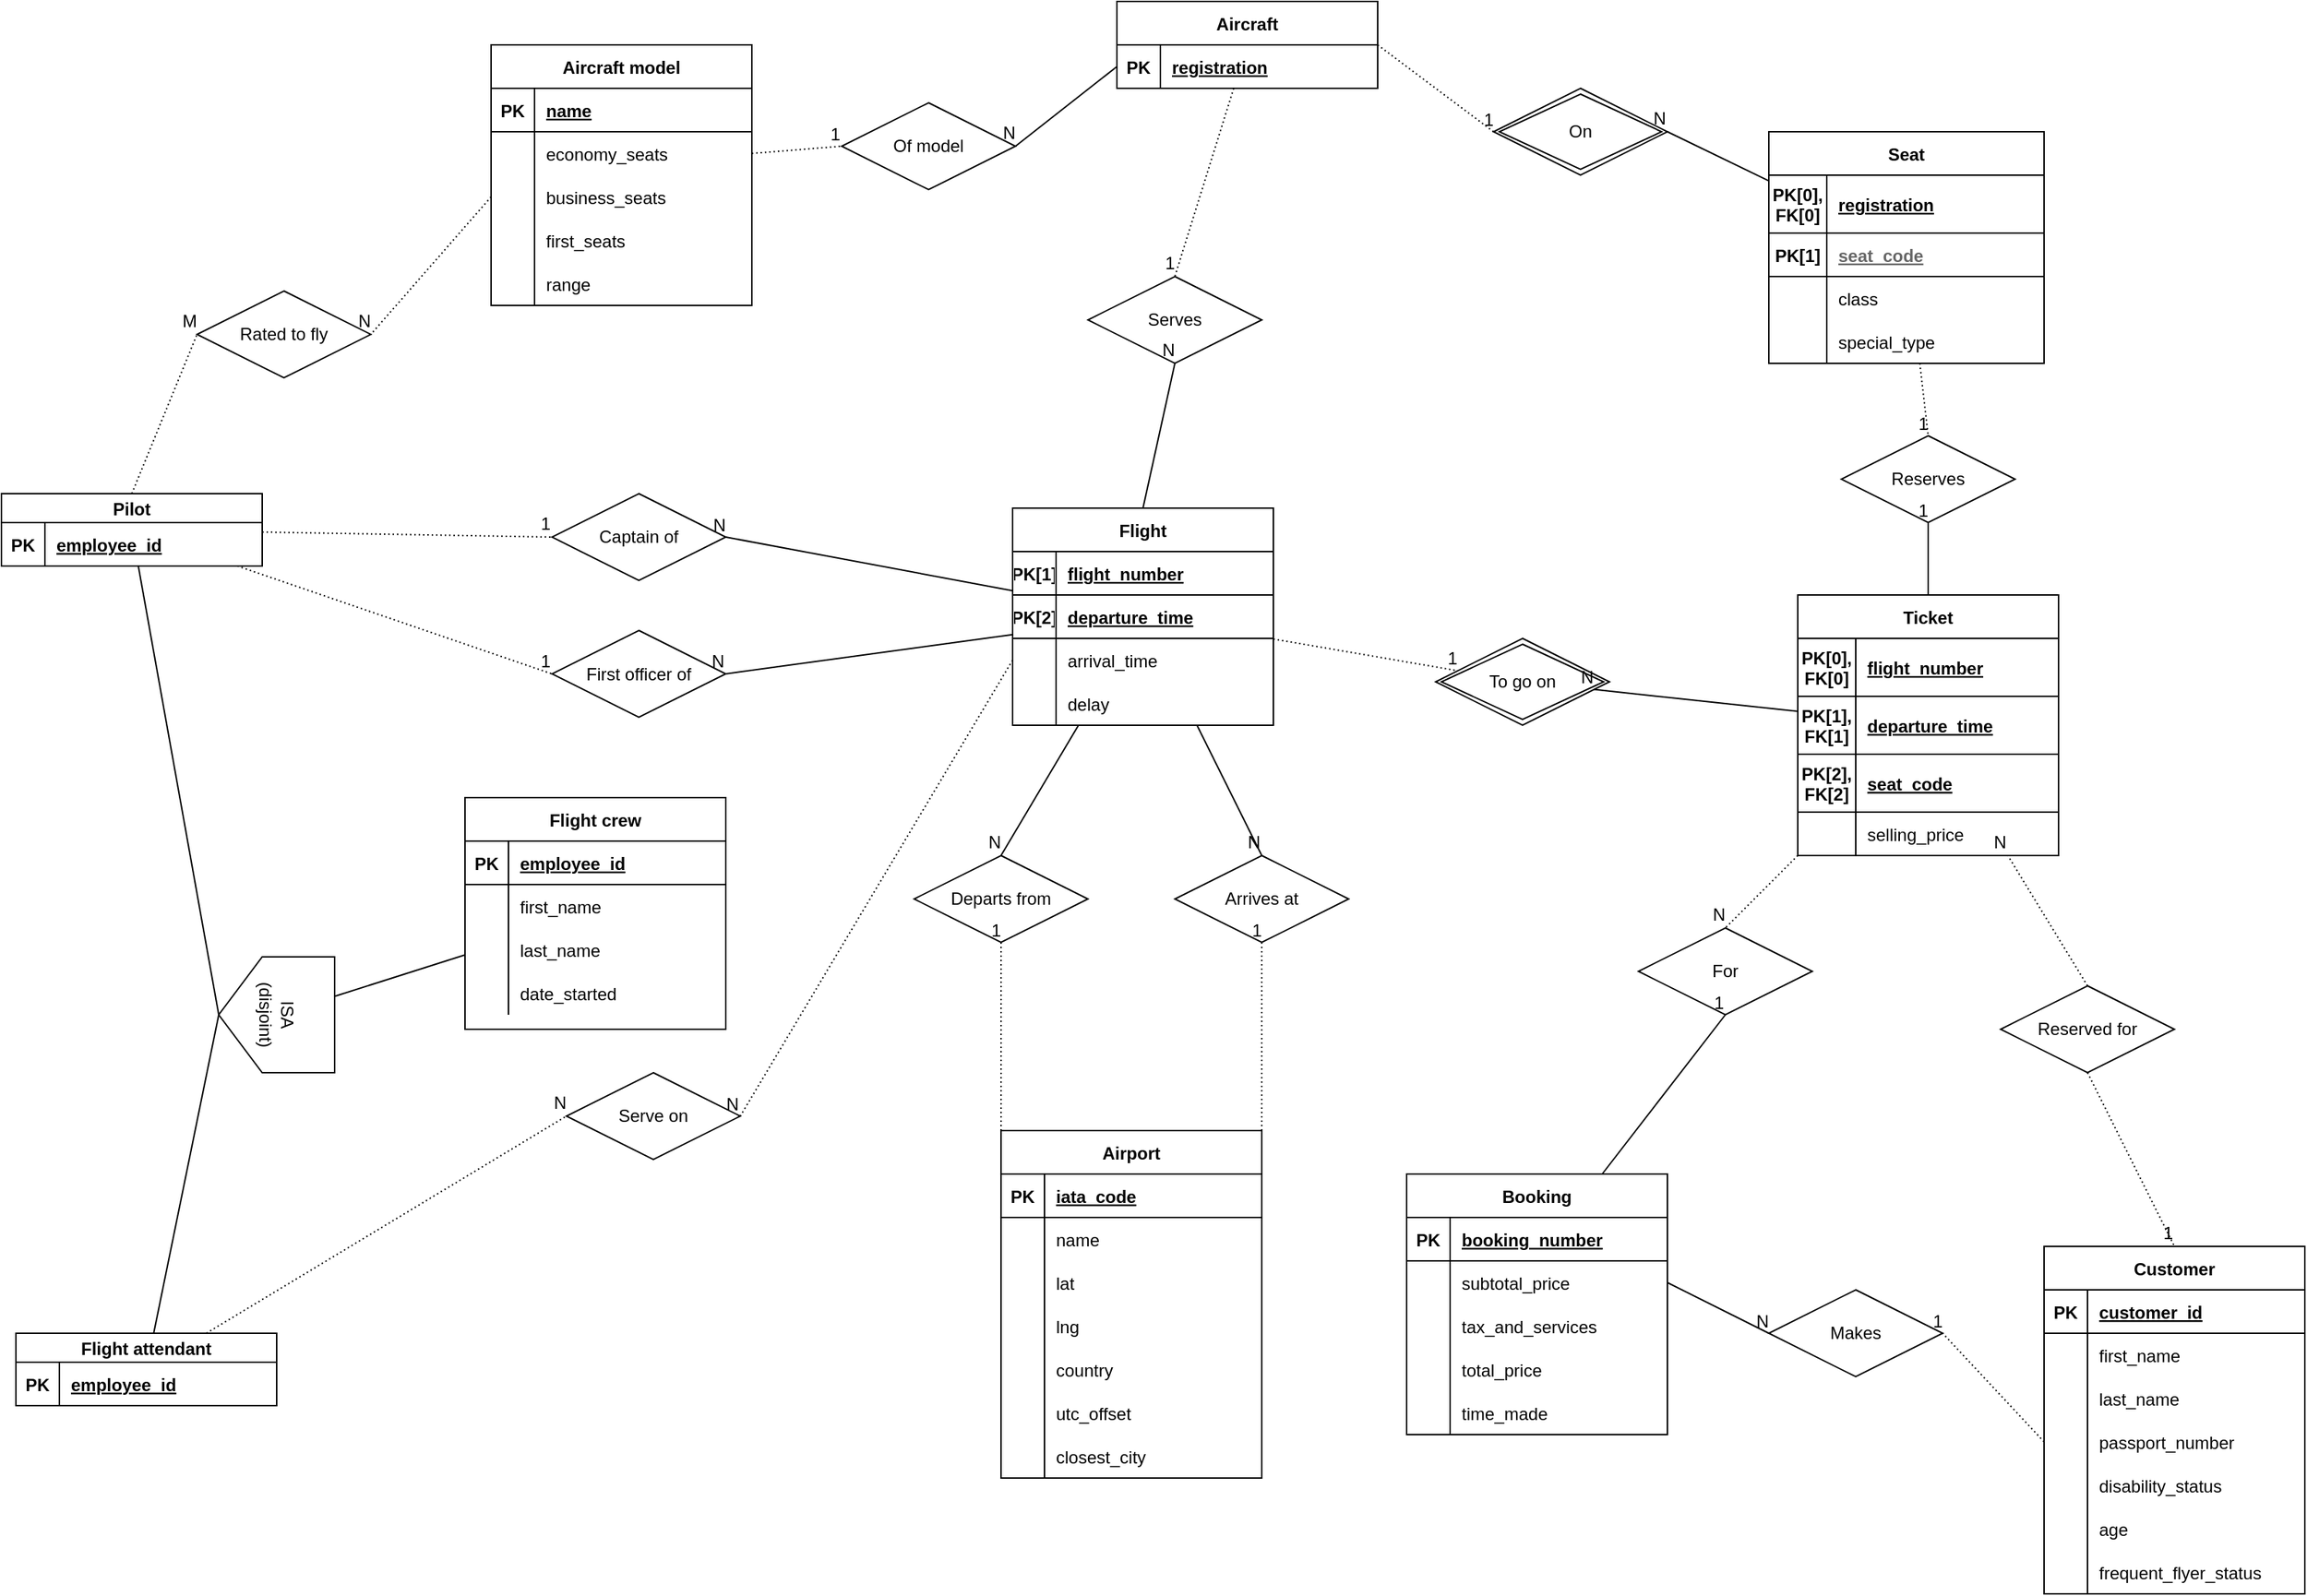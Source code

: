 <mxfile version="13.8.0" type="github">
  <diagram id="R2lEEEUBdFMjLlhIrx00" name="Page-1">
    <mxGraphModel dx="4860" dy="2700" grid="1" gridSize="10" guides="0" tooltips="1" connect="1" arrows="1" fold="1" page="1" pageScale="1" pageWidth="1654" pageHeight="1169" math="0" shadow="0" extFonts="Permanent Marker^https://fonts.googleapis.com/css?family=Permanent+Marker">
      <root>
        <mxCell id="0" />
        <mxCell id="1" parent="0" />
        <mxCell id="omaE2LV8dUg3B53Vwz0E-4" value="Flight" style="shape=table;startSize=30;container=1;collapsible=1;childLayout=tableLayout;fixedRows=1;rowLines=0;fontStyle=1;align=center;resizeLast=1;" parent="1" vertex="1">
          <mxGeometry x="708" y="400" width="180" height="150" as="geometry" />
        </mxCell>
        <mxCell id="omaE2LV8dUg3B53Vwz0E-5" value="" style="shape=partialRectangle;collapsible=0;dropTarget=0;pointerEvents=0;fillColor=none;top=0;left=0;bottom=1;right=0;points=[[0,0.5],[1,0.5]];portConstraint=eastwest;" parent="omaE2LV8dUg3B53Vwz0E-4" vertex="1">
          <mxGeometry y="30" width="180" height="30" as="geometry" />
        </mxCell>
        <mxCell id="omaE2LV8dUg3B53Vwz0E-6" value="PK[1]" style="shape=partialRectangle;connectable=0;fillColor=none;top=0;left=0;bottom=0;right=0;fontStyle=1;overflow=hidden;" parent="omaE2LV8dUg3B53Vwz0E-5" vertex="1">
          <mxGeometry width="30" height="30" as="geometry" />
        </mxCell>
        <mxCell id="omaE2LV8dUg3B53Vwz0E-7" value="flight_number" style="shape=partialRectangle;connectable=0;fillColor=none;top=0;left=0;bottom=0;right=0;align=left;spacingLeft=6;fontStyle=5;overflow=hidden;" parent="omaE2LV8dUg3B53Vwz0E-5" vertex="1">
          <mxGeometry x="30" width="150" height="30" as="geometry" />
        </mxCell>
        <mxCell id="Inyji_aIX1-CD67pMIii-9" style="shape=partialRectangle;collapsible=0;dropTarget=0;pointerEvents=0;fillColor=none;top=0;left=0;bottom=1;right=0;points=[[0,0.5],[1,0.5]];portConstraint=eastwest;" parent="omaE2LV8dUg3B53Vwz0E-4" vertex="1">
          <mxGeometry y="60" width="180" height="30" as="geometry" />
        </mxCell>
        <mxCell id="Inyji_aIX1-CD67pMIii-10" value="PK[2]" style="shape=partialRectangle;connectable=0;fillColor=none;top=0;left=0;bottom=0;right=0;fontStyle=1;overflow=hidden;" parent="Inyji_aIX1-CD67pMIii-9" vertex="1">
          <mxGeometry width="30" height="30" as="geometry" />
        </mxCell>
        <mxCell id="Inyji_aIX1-CD67pMIii-11" value="departure_time" style="shape=partialRectangle;connectable=0;fillColor=none;top=0;left=0;bottom=0;right=0;align=left;spacingLeft=6;fontStyle=5;overflow=hidden;" parent="Inyji_aIX1-CD67pMIii-9" vertex="1">
          <mxGeometry x="30" width="150" height="30" as="geometry" />
        </mxCell>
        <mxCell id="omaE2LV8dUg3B53Vwz0E-11" value="" style="shape=partialRectangle;collapsible=0;dropTarget=0;pointerEvents=0;fillColor=none;top=0;left=0;bottom=0;right=0;points=[[0,0.5],[1,0.5]];portConstraint=eastwest;" parent="omaE2LV8dUg3B53Vwz0E-4" vertex="1">
          <mxGeometry y="90" width="180" height="30" as="geometry" />
        </mxCell>
        <mxCell id="omaE2LV8dUg3B53Vwz0E-12" value="" style="shape=partialRectangle;connectable=0;fillColor=none;top=0;left=0;bottom=0;right=0;editable=1;overflow=hidden;" parent="omaE2LV8dUg3B53Vwz0E-11" vertex="1">
          <mxGeometry width="30" height="30" as="geometry" />
        </mxCell>
        <mxCell id="omaE2LV8dUg3B53Vwz0E-13" value="arrival_time" style="shape=partialRectangle;connectable=0;fillColor=none;top=0;left=0;bottom=0;right=0;align=left;spacingLeft=6;overflow=hidden;" parent="omaE2LV8dUg3B53Vwz0E-11" vertex="1">
          <mxGeometry x="30" width="150" height="30" as="geometry" />
        </mxCell>
        <mxCell id="T-JMGLTqBnid2Jcj_hA6-1" style="shape=partialRectangle;collapsible=0;dropTarget=0;pointerEvents=0;fillColor=none;top=0;left=0;bottom=0;right=0;points=[[0,0.5],[1,0.5]];portConstraint=eastwest;" parent="omaE2LV8dUg3B53Vwz0E-4" vertex="1">
          <mxGeometry y="120" width="180" height="30" as="geometry" />
        </mxCell>
        <mxCell id="T-JMGLTqBnid2Jcj_hA6-2" style="shape=partialRectangle;connectable=0;fillColor=none;top=0;left=0;bottom=0;right=0;editable=1;overflow=hidden;" parent="T-JMGLTqBnid2Jcj_hA6-1" vertex="1">
          <mxGeometry width="30" height="30" as="geometry" />
        </mxCell>
        <mxCell id="T-JMGLTqBnid2Jcj_hA6-3" value="delay" style="shape=partialRectangle;connectable=0;fillColor=none;top=0;left=0;bottom=0;right=0;align=left;spacingLeft=6;overflow=hidden;" parent="T-JMGLTqBnid2Jcj_hA6-1" vertex="1">
          <mxGeometry x="30" width="150" height="30" as="geometry" />
        </mxCell>
        <mxCell id="omaE2LV8dUg3B53Vwz0E-188" value="On" style="shape=rhombus;double=1;perimeter=rhombusPerimeter;whiteSpace=wrap;html=1;align=center;" parent="1" vertex="1">
          <mxGeometry x="1040" y="110" width="120" height="60" as="geometry" />
        </mxCell>
        <mxCell id="omaE2LV8dUg3B53Vwz0E-70" value="Aircraft" style="shape=table;startSize=30;container=1;collapsible=1;childLayout=tableLayout;fixedRows=1;rowLines=0;fontStyle=1;align=center;resizeLast=1;" parent="1" vertex="1">
          <mxGeometry x="780" y="50" width="180" height="60" as="geometry" />
        </mxCell>
        <mxCell id="omaE2LV8dUg3B53Vwz0E-71" value="" style="shape=partialRectangle;collapsible=0;dropTarget=0;pointerEvents=0;fillColor=none;top=0;left=0;bottom=1;right=0;points=[[0,0.5],[1,0.5]];portConstraint=eastwest;" parent="omaE2LV8dUg3B53Vwz0E-70" vertex="1">
          <mxGeometry y="30" width="180" height="30" as="geometry" />
        </mxCell>
        <mxCell id="omaE2LV8dUg3B53Vwz0E-72" value="PK" style="shape=partialRectangle;connectable=0;fillColor=none;top=0;left=0;bottom=0;right=0;fontStyle=1;overflow=hidden;" parent="omaE2LV8dUg3B53Vwz0E-71" vertex="1">
          <mxGeometry width="30" height="30" as="geometry" />
        </mxCell>
        <mxCell id="omaE2LV8dUg3B53Vwz0E-73" value="registration" style="shape=partialRectangle;connectable=0;fillColor=none;top=0;left=0;bottom=0;right=0;align=left;spacingLeft=6;fontStyle=5;overflow=hidden;" parent="omaE2LV8dUg3B53Vwz0E-71" vertex="1">
          <mxGeometry x="30" width="150" height="30" as="geometry" />
        </mxCell>
        <mxCell id="omaE2LV8dUg3B53Vwz0E-113" value="Seat" style="shape=table;startSize=30;container=1;collapsible=1;childLayout=tableLayout;fixedRows=1;rowLines=0;fontStyle=1;align=center;resizeLast=1;" parent="1" vertex="1">
          <mxGeometry x="1230" y="140" width="190" height="160" as="geometry" />
        </mxCell>
        <mxCell id="omaE2LV8dUg3B53Vwz0E-114" value="" style="shape=partialRectangle;collapsible=0;dropTarget=0;pointerEvents=0;fillColor=none;top=0;left=0;bottom=1;right=0;points=[[0,0.5],[1,0.5]];portConstraint=eastwest;" parent="omaE2LV8dUg3B53Vwz0E-113" vertex="1">
          <mxGeometry y="30" width="190" height="40" as="geometry" />
        </mxCell>
        <mxCell id="omaE2LV8dUg3B53Vwz0E-115" value="PK[0],&#xa;FK[0]" style="shape=partialRectangle;connectable=0;fillColor=none;top=0;left=0;bottom=0;right=0;fontStyle=1;overflow=hidden;" parent="omaE2LV8dUg3B53Vwz0E-114" vertex="1">
          <mxGeometry width="40" height="40" as="geometry" />
        </mxCell>
        <mxCell id="omaE2LV8dUg3B53Vwz0E-116" value="registration" style="shape=partialRectangle;connectable=0;fillColor=none;top=0;left=0;bottom=0;right=0;align=left;spacingLeft=6;fontStyle=5;overflow=hidden;" parent="omaE2LV8dUg3B53Vwz0E-114" vertex="1">
          <mxGeometry x="40" width="150" height="40" as="geometry" />
        </mxCell>
        <mxCell id="omaE2LV8dUg3B53Vwz0E-129" style="shape=partialRectangle;collapsible=0;dropTarget=0;pointerEvents=0;fillColor=none;top=0;left=0;bottom=1;right=0;points=[[0,0.5],[1,0.5]];portConstraint=eastwest;" parent="omaE2LV8dUg3B53Vwz0E-113" vertex="1">
          <mxGeometry y="70" width="190" height="30" as="geometry" />
        </mxCell>
        <mxCell id="omaE2LV8dUg3B53Vwz0E-130" value="PK[1]" style="shape=partialRectangle;connectable=0;fillColor=none;top=0;left=0;bottom=0;right=0;fontStyle=1;overflow=hidden;" parent="omaE2LV8dUg3B53Vwz0E-129" vertex="1">
          <mxGeometry width="40" height="30" as="geometry" />
        </mxCell>
        <mxCell id="omaE2LV8dUg3B53Vwz0E-131" value="seat_code" style="shape=partialRectangle;connectable=0;fillColor=none;top=0;left=0;bottom=0;right=0;align=left;spacingLeft=6;fontStyle=5;overflow=hidden;fontColor=#666666;" parent="omaE2LV8dUg3B53Vwz0E-129" vertex="1">
          <mxGeometry x="40" width="150" height="30" as="geometry" />
        </mxCell>
        <mxCell id="omaE2LV8dUg3B53Vwz0E-117" value="" style="shape=partialRectangle;collapsible=0;dropTarget=0;pointerEvents=0;fillColor=none;top=0;left=0;bottom=0;right=0;points=[[0,0.5],[1,0.5]];portConstraint=eastwest;" parent="omaE2LV8dUg3B53Vwz0E-113" vertex="1">
          <mxGeometry y="100" width="190" height="30" as="geometry" />
        </mxCell>
        <mxCell id="omaE2LV8dUg3B53Vwz0E-118" value="" style="shape=partialRectangle;connectable=0;fillColor=none;top=0;left=0;bottom=0;right=0;editable=1;overflow=hidden;" parent="omaE2LV8dUg3B53Vwz0E-117" vertex="1">
          <mxGeometry width="40" height="30" as="geometry" />
        </mxCell>
        <mxCell id="omaE2LV8dUg3B53Vwz0E-119" value="class" style="shape=partialRectangle;connectable=0;fillColor=none;top=0;left=0;bottom=0;right=0;align=left;spacingLeft=6;overflow=hidden;" parent="omaE2LV8dUg3B53Vwz0E-117" vertex="1">
          <mxGeometry x="40" width="150" height="30" as="geometry" />
        </mxCell>
        <mxCell id="omaE2LV8dUg3B53Vwz0E-120" value="" style="shape=partialRectangle;collapsible=0;dropTarget=0;pointerEvents=0;fillColor=none;top=0;left=0;bottom=0;right=0;points=[[0,0.5],[1,0.5]];portConstraint=eastwest;" parent="omaE2LV8dUg3B53Vwz0E-113" vertex="1">
          <mxGeometry y="130" width="190" height="30" as="geometry" />
        </mxCell>
        <mxCell id="omaE2LV8dUg3B53Vwz0E-121" value="" style="shape=partialRectangle;connectable=0;fillColor=none;top=0;left=0;bottom=0;right=0;editable=1;overflow=hidden;" parent="omaE2LV8dUg3B53Vwz0E-120" vertex="1">
          <mxGeometry width="40" height="30" as="geometry" />
        </mxCell>
        <mxCell id="omaE2LV8dUg3B53Vwz0E-122" value="special_type" style="shape=partialRectangle;connectable=0;fillColor=none;top=0;left=0;bottom=0;right=0;align=left;spacingLeft=6;overflow=hidden;" parent="omaE2LV8dUg3B53Vwz0E-120" vertex="1">
          <mxGeometry x="40" width="150" height="30" as="geometry" />
        </mxCell>
        <mxCell id="omaE2LV8dUg3B53Vwz0E-192" value="For" style="shape=rhombus;perimeter=rhombusPerimeter;whiteSpace=wrap;html=1;align=center;" parent="1" vertex="1">
          <mxGeometry x="1140" y="690" width="120" height="60" as="geometry" />
        </mxCell>
        <mxCell id="omaE2LV8dUg3B53Vwz0E-51" value="Aircraft model" style="shape=table;startSize=30;container=1;collapsible=1;childLayout=tableLayout;fixedRows=1;rowLines=0;fontStyle=1;align=center;resizeLast=1;" parent="1" vertex="1">
          <mxGeometry x="348" y="80" width="180" height="180" as="geometry" />
        </mxCell>
        <mxCell id="omaE2LV8dUg3B53Vwz0E-52" value="" style="shape=partialRectangle;collapsible=0;dropTarget=0;pointerEvents=0;fillColor=none;top=0;left=0;bottom=1;right=0;points=[[0,0.5],[1,0.5]];portConstraint=eastwest;" parent="omaE2LV8dUg3B53Vwz0E-51" vertex="1">
          <mxGeometry y="30" width="180" height="30" as="geometry" />
        </mxCell>
        <mxCell id="omaE2LV8dUg3B53Vwz0E-53" value="PK" style="shape=partialRectangle;connectable=0;fillColor=none;top=0;left=0;bottom=0;right=0;fontStyle=1;overflow=hidden;" parent="omaE2LV8dUg3B53Vwz0E-52" vertex="1">
          <mxGeometry width="30" height="30" as="geometry" />
        </mxCell>
        <mxCell id="omaE2LV8dUg3B53Vwz0E-54" value="name" style="shape=partialRectangle;connectable=0;fillColor=none;top=0;left=0;bottom=0;right=0;align=left;spacingLeft=6;fontStyle=5;overflow=hidden;" parent="omaE2LV8dUg3B53Vwz0E-52" vertex="1">
          <mxGeometry x="30" width="150" height="30" as="geometry" />
        </mxCell>
        <mxCell id="omaE2LV8dUg3B53Vwz0E-58" value="" style="shape=partialRectangle;collapsible=0;dropTarget=0;pointerEvents=0;fillColor=none;top=0;left=0;bottom=0;right=0;points=[[0,0.5],[1,0.5]];portConstraint=eastwest;" parent="omaE2LV8dUg3B53Vwz0E-51" vertex="1">
          <mxGeometry y="60" width="180" height="30" as="geometry" />
        </mxCell>
        <mxCell id="omaE2LV8dUg3B53Vwz0E-59" value="" style="shape=partialRectangle;connectable=0;fillColor=none;top=0;left=0;bottom=0;right=0;editable=1;overflow=hidden;" parent="omaE2LV8dUg3B53Vwz0E-58" vertex="1">
          <mxGeometry width="30" height="30" as="geometry" />
        </mxCell>
        <mxCell id="omaE2LV8dUg3B53Vwz0E-60" value="economy_seats" style="shape=partialRectangle;connectable=0;fillColor=none;top=0;left=0;bottom=0;right=0;align=left;spacingLeft=6;overflow=hidden;" parent="omaE2LV8dUg3B53Vwz0E-58" vertex="1">
          <mxGeometry x="30" width="150" height="30" as="geometry" />
        </mxCell>
        <mxCell id="omaE2LV8dUg3B53Vwz0E-61" value="" style="shape=partialRectangle;collapsible=0;dropTarget=0;pointerEvents=0;fillColor=none;top=0;left=0;bottom=0;right=0;points=[[0,0.5],[1,0.5]];portConstraint=eastwest;" parent="omaE2LV8dUg3B53Vwz0E-51" vertex="1">
          <mxGeometry y="90" width="180" height="30" as="geometry" />
        </mxCell>
        <mxCell id="omaE2LV8dUg3B53Vwz0E-62" value="" style="shape=partialRectangle;connectable=0;fillColor=none;top=0;left=0;bottom=0;right=0;editable=1;overflow=hidden;" parent="omaE2LV8dUg3B53Vwz0E-61" vertex="1">
          <mxGeometry width="30" height="30" as="geometry" />
        </mxCell>
        <mxCell id="omaE2LV8dUg3B53Vwz0E-63" value="business_seats" style="shape=partialRectangle;connectable=0;fillColor=none;top=0;left=0;bottom=0;right=0;align=left;spacingLeft=6;overflow=hidden;" parent="omaE2LV8dUg3B53Vwz0E-61" vertex="1">
          <mxGeometry x="30" width="150" height="30" as="geometry" />
        </mxCell>
        <mxCell id="omaE2LV8dUg3B53Vwz0E-64" style="shape=partialRectangle;collapsible=0;dropTarget=0;pointerEvents=0;fillColor=none;top=0;left=0;bottom=0;right=0;points=[[0,0.5],[1,0.5]];portConstraint=eastwest;" parent="omaE2LV8dUg3B53Vwz0E-51" vertex="1">
          <mxGeometry y="120" width="180" height="30" as="geometry" />
        </mxCell>
        <mxCell id="omaE2LV8dUg3B53Vwz0E-65" style="shape=partialRectangle;connectable=0;fillColor=none;top=0;left=0;bottom=0;right=0;editable=1;overflow=hidden;" parent="omaE2LV8dUg3B53Vwz0E-64" vertex="1">
          <mxGeometry width="30" height="30" as="geometry" />
        </mxCell>
        <mxCell id="omaE2LV8dUg3B53Vwz0E-66" value="first_seats" style="shape=partialRectangle;connectable=0;fillColor=none;top=0;left=0;bottom=0;right=0;align=left;spacingLeft=6;overflow=hidden;" parent="omaE2LV8dUg3B53Vwz0E-64" vertex="1">
          <mxGeometry x="30" width="150" height="30" as="geometry" />
        </mxCell>
        <mxCell id="omaE2LV8dUg3B53Vwz0E-67" style="shape=partialRectangle;collapsible=0;dropTarget=0;pointerEvents=0;fillColor=none;top=0;left=0;bottom=0;right=0;points=[[0,0.5],[1,0.5]];portConstraint=eastwest;" parent="omaE2LV8dUg3B53Vwz0E-51" vertex="1">
          <mxGeometry y="150" width="180" height="30" as="geometry" />
        </mxCell>
        <mxCell id="omaE2LV8dUg3B53Vwz0E-68" style="shape=partialRectangle;connectable=0;fillColor=none;top=0;left=0;bottom=0;right=0;editable=1;overflow=hidden;" parent="omaE2LV8dUg3B53Vwz0E-67" vertex="1">
          <mxGeometry width="30" height="30" as="geometry" />
        </mxCell>
        <mxCell id="omaE2LV8dUg3B53Vwz0E-69" value="range" style="shape=partialRectangle;connectable=0;fillColor=none;top=0;left=0;bottom=0;right=0;align=left;spacingLeft=6;overflow=hidden;" parent="omaE2LV8dUg3B53Vwz0E-67" vertex="1">
          <mxGeometry x="30" width="150" height="30" as="geometry" />
        </mxCell>
        <mxCell id="omaE2LV8dUg3B53Vwz0E-193" value="Makes" style="shape=rhombus;perimeter=rhombusPerimeter;whiteSpace=wrap;html=1;align=center;" parent="1" vertex="1">
          <mxGeometry x="1230" y="940" width="120" height="60" as="geometry" />
        </mxCell>
        <mxCell id="omaE2LV8dUg3B53Vwz0E-194" value="Reserved for" style="shape=rhombus;perimeter=rhombusPerimeter;whiteSpace=wrap;html=1;align=center;" parent="1" vertex="1">
          <mxGeometry x="1390" y="730" width="120" height="60" as="geometry" />
        </mxCell>
        <mxCell id="omaE2LV8dUg3B53Vwz0E-195" value="Departs from" style="shape=rhombus;perimeter=rhombusPerimeter;whiteSpace=wrap;html=1;align=center;" parent="1" vertex="1">
          <mxGeometry x="640" y="640" width="120" height="60" as="geometry" />
        </mxCell>
        <mxCell id="omaE2LV8dUg3B53Vwz0E-196" value="Arrives at" style="shape=rhombus;perimeter=rhombusPerimeter;whiteSpace=wrap;html=1;align=center;" parent="1" vertex="1">
          <mxGeometry x="820" y="640" width="120" height="60" as="geometry" />
        </mxCell>
        <mxCell id="omaE2LV8dUg3B53Vwz0E-197" value="Captain of" style="shape=rhombus;perimeter=rhombusPerimeter;whiteSpace=wrap;html=1;align=center;" parent="1" vertex="1">
          <mxGeometry x="390" y="390" width="120" height="60" as="geometry" />
        </mxCell>
        <mxCell id="omaE2LV8dUg3B53Vwz0E-198" value="First officer of" style="shape=rhombus;perimeter=rhombusPerimeter;whiteSpace=wrap;html=1;align=center;" parent="1" vertex="1">
          <mxGeometry x="390" y="484.5" width="120" height="60" as="geometry" />
        </mxCell>
        <mxCell id="omaE2LV8dUg3B53Vwz0E-199" value="Serve on" style="shape=rhombus;perimeter=rhombusPerimeter;whiteSpace=wrap;html=1;align=center;" parent="1" vertex="1">
          <mxGeometry x="400" y="790" width="120" height="60" as="geometry" />
        </mxCell>
        <mxCell id="omaE2LV8dUg3B53Vwz0E-200" value="Of model" style="shape=rhombus;perimeter=rhombusPerimeter;whiteSpace=wrap;html=1;align=center;" parent="1" vertex="1">
          <mxGeometry x="590" y="120" width="120" height="60" as="geometry" />
        </mxCell>
        <mxCell id="omaE2LV8dUg3B53Vwz0E-201" value="Rated to fly" style="shape=rhombus;perimeter=rhombusPerimeter;whiteSpace=wrap;html=1;align=center;" parent="1" vertex="1">
          <mxGeometry x="145" y="250" width="120" height="60" as="geometry" />
        </mxCell>
        <mxCell id="omaE2LV8dUg3B53Vwz0E-210" value="" style="endArrow=none;html=1;rounded=0;dashed=1;dashPattern=1 2;entryX=0;entryY=0.5;entryDx=0;entryDy=0;exitX=0.5;exitY=0;exitDx=0;exitDy=0;" parent="1" source="omaE2LV8dUg3B53Vwz0E-83" target="omaE2LV8dUg3B53Vwz0E-201" edge="1">
          <mxGeometry relative="1" as="geometry">
            <mxPoint x="110" y="370" as="sourcePoint" />
            <mxPoint x="230" y="370" as="targetPoint" />
          </mxGeometry>
        </mxCell>
        <mxCell id="omaE2LV8dUg3B53Vwz0E-211" value="M" style="resizable=0;html=1;align=right;verticalAlign=bottom;" parent="omaE2LV8dUg3B53Vwz0E-210" connectable="0" vertex="1">
          <mxGeometry x="1" relative="1" as="geometry" />
        </mxCell>
        <mxCell id="omaE2LV8dUg3B53Vwz0E-83" value="Pilot" style="shape=table;startSize=20;container=1;collapsible=1;childLayout=tableLayout;fixedRows=1;rowLines=0;fontStyle=1;align=center;resizeLast=1;" parent="1" vertex="1">
          <mxGeometry x="10" y="390" width="180" height="50" as="geometry" />
        </mxCell>
        <mxCell id="omaE2LV8dUg3B53Vwz0E-84" value="" style="shape=partialRectangle;collapsible=0;dropTarget=0;pointerEvents=0;fillColor=none;top=0;left=0;bottom=1;right=0;points=[[0,0.5],[1,0.5]];portConstraint=eastwest;" parent="omaE2LV8dUg3B53Vwz0E-83" vertex="1">
          <mxGeometry y="20" width="180" height="30" as="geometry" />
        </mxCell>
        <mxCell id="omaE2LV8dUg3B53Vwz0E-85" value="PK" style="shape=partialRectangle;connectable=0;fillColor=none;top=0;left=0;bottom=0;right=0;fontStyle=1;overflow=hidden;" parent="omaE2LV8dUg3B53Vwz0E-84" vertex="1">
          <mxGeometry width="30" height="30" as="geometry" />
        </mxCell>
        <mxCell id="omaE2LV8dUg3B53Vwz0E-86" value="employee_id" style="shape=partialRectangle;connectable=0;fillColor=none;top=0;left=0;bottom=0;right=0;align=left;spacingLeft=6;fontStyle=5;overflow=hidden;" parent="omaE2LV8dUg3B53Vwz0E-84" vertex="1">
          <mxGeometry x="30" width="150" height="30" as="geometry" />
        </mxCell>
        <mxCell id="omaE2LV8dUg3B53Vwz0E-223" value="" style="endArrow=none;html=1;rounded=0;dashed=1;dashPattern=1 2;entryX=0;entryY=0.5;entryDx=0;entryDy=0;" parent="1" source="omaE2LV8dUg3B53Vwz0E-96" target="omaE2LV8dUg3B53Vwz0E-199" edge="1">
          <mxGeometry relative="1" as="geometry">
            <mxPoint x="350" y="870" as="sourcePoint" />
            <mxPoint x="600" y="650" as="targetPoint" />
          </mxGeometry>
        </mxCell>
        <mxCell id="omaE2LV8dUg3B53Vwz0E-224" value="N" style="resizable=0;html=1;align=right;verticalAlign=bottom;" parent="omaE2LV8dUg3B53Vwz0E-223" connectable="0" vertex="1">
          <mxGeometry x="1" relative="1" as="geometry" />
        </mxCell>
        <mxCell id="omaE2LV8dUg3B53Vwz0E-225" value="" style="endArrow=none;html=1;rounded=0;entryX=0.5;entryY=0;entryDx=0;entryDy=0;" parent="1" source="omaE2LV8dUg3B53Vwz0E-4" target="omaE2LV8dUg3B53Vwz0E-195" edge="1">
          <mxGeometry relative="1" as="geometry">
            <mxPoint x="840" y="600" as="sourcePoint" />
            <mxPoint x="680" y="600" as="targetPoint" />
          </mxGeometry>
        </mxCell>
        <mxCell id="omaE2LV8dUg3B53Vwz0E-226" value="N" style="resizable=0;html=1;align=right;verticalAlign=bottom;" parent="omaE2LV8dUg3B53Vwz0E-225" connectable="0" vertex="1">
          <mxGeometry x="1" relative="1" as="geometry" />
        </mxCell>
        <mxCell id="omaE2LV8dUg3B53Vwz0E-227" value="" style="endArrow=none;html=1;rounded=0;dashed=1;dashPattern=1 2;exitX=0;exitY=0;exitDx=0;exitDy=0;entryX=0.5;entryY=1;entryDx=0;entryDy=0;" parent="1" source="omaE2LV8dUg3B53Vwz0E-17" target="omaE2LV8dUg3B53Vwz0E-195" edge="1">
          <mxGeometry relative="1" as="geometry">
            <mxPoint x="830" y="720" as="sourcePoint" />
            <mxPoint x="670" y="720" as="targetPoint" />
          </mxGeometry>
        </mxCell>
        <mxCell id="omaE2LV8dUg3B53Vwz0E-228" value="1" style="resizable=0;html=1;align=right;verticalAlign=bottom;" parent="omaE2LV8dUg3B53Vwz0E-227" connectable="0" vertex="1">
          <mxGeometry x="1" relative="1" as="geometry" />
        </mxCell>
        <mxCell id="omaE2LV8dUg3B53Vwz0E-229" value="" style="endArrow=none;html=1;rounded=0;entryX=0.5;entryY=0;entryDx=0;entryDy=0;" parent="1" source="omaE2LV8dUg3B53Vwz0E-4" target="omaE2LV8dUg3B53Vwz0E-196" edge="1">
          <mxGeometry relative="1" as="geometry">
            <mxPoint x="1040" y="600" as="sourcePoint" />
            <mxPoint x="880" y="600" as="targetPoint" />
          </mxGeometry>
        </mxCell>
        <mxCell id="omaE2LV8dUg3B53Vwz0E-230" value="N" style="resizable=0;html=1;align=right;verticalAlign=bottom;" parent="omaE2LV8dUg3B53Vwz0E-229" connectable="0" vertex="1">
          <mxGeometry x="1" relative="1" as="geometry" />
        </mxCell>
        <mxCell id="omaE2LV8dUg3B53Vwz0E-231" value="" style="endArrow=none;html=1;rounded=0;dashed=1;dashPattern=1 2;entryX=0.5;entryY=1;entryDx=0;entryDy=0;exitX=1;exitY=0;exitDx=0;exitDy=0;" parent="1" source="omaE2LV8dUg3B53Vwz0E-17" target="omaE2LV8dUg3B53Vwz0E-196" edge="1">
          <mxGeometry relative="1" as="geometry">
            <mxPoint x="1010" y="750" as="sourcePoint" />
            <mxPoint x="850" y="750" as="targetPoint" />
          </mxGeometry>
        </mxCell>
        <mxCell id="omaE2LV8dUg3B53Vwz0E-232" value="1" style="resizable=0;html=1;align=right;verticalAlign=bottom;" parent="omaE2LV8dUg3B53Vwz0E-231" connectable="0" vertex="1">
          <mxGeometry x="1" relative="1" as="geometry" />
        </mxCell>
        <mxCell id="omaE2LV8dUg3B53Vwz0E-17" value="Airport" style="shape=table;startSize=30;container=1;collapsible=1;childLayout=tableLayout;fixedRows=1;rowLines=0;fontStyle=1;align=center;resizeLast=1;" parent="1" vertex="1">
          <mxGeometry x="700" y="830" width="180" height="240" as="geometry">
            <mxRectangle x="60" y="310" width="70" height="30" as="alternateBounds" />
          </mxGeometry>
        </mxCell>
        <mxCell id="omaE2LV8dUg3B53Vwz0E-18" value="" style="shape=partialRectangle;collapsible=0;dropTarget=0;pointerEvents=0;fillColor=none;top=0;left=0;bottom=1;right=0;points=[[0,0.5],[1,0.5]];portConstraint=eastwest;" parent="omaE2LV8dUg3B53Vwz0E-17" vertex="1">
          <mxGeometry y="30" width="180" height="30" as="geometry" />
        </mxCell>
        <mxCell id="omaE2LV8dUg3B53Vwz0E-19" value="PK" style="shape=partialRectangle;connectable=0;fillColor=none;top=0;left=0;bottom=0;right=0;fontStyle=1;overflow=hidden;" parent="omaE2LV8dUg3B53Vwz0E-18" vertex="1">
          <mxGeometry width="30" height="30" as="geometry" />
        </mxCell>
        <mxCell id="omaE2LV8dUg3B53Vwz0E-20" value="iata_code" style="shape=partialRectangle;connectable=0;fillColor=none;top=0;left=0;bottom=0;right=0;align=left;spacingLeft=6;fontStyle=5;overflow=hidden;" parent="omaE2LV8dUg3B53Vwz0E-18" vertex="1">
          <mxGeometry x="30" width="150" height="30" as="geometry" />
        </mxCell>
        <mxCell id="omaE2LV8dUg3B53Vwz0E-21" value="" style="shape=partialRectangle;collapsible=0;dropTarget=0;pointerEvents=0;fillColor=none;top=0;left=0;bottom=0;right=0;points=[[0,0.5],[1,0.5]];portConstraint=eastwest;" parent="omaE2LV8dUg3B53Vwz0E-17" vertex="1">
          <mxGeometry y="60" width="180" height="30" as="geometry" />
        </mxCell>
        <mxCell id="omaE2LV8dUg3B53Vwz0E-22" value="" style="shape=partialRectangle;connectable=0;fillColor=none;top=0;left=0;bottom=0;right=0;editable=1;overflow=hidden;" parent="omaE2LV8dUg3B53Vwz0E-21" vertex="1">
          <mxGeometry width="30" height="30" as="geometry" />
        </mxCell>
        <mxCell id="omaE2LV8dUg3B53Vwz0E-23" value="name" style="shape=partialRectangle;connectable=0;fillColor=none;top=0;left=0;bottom=0;right=0;align=left;spacingLeft=6;overflow=hidden;" parent="omaE2LV8dUg3B53Vwz0E-21" vertex="1">
          <mxGeometry x="30" width="150" height="30" as="geometry" />
        </mxCell>
        <mxCell id="omaE2LV8dUg3B53Vwz0E-27" value="" style="shape=partialRectangle;collapsible=0;dropTarget=0;pointerEvents=0;fillColor=none;top=0;left=0;bottom=0;right=0;points=[[0,0.5],[1,0.5]];portConstraint=eastwest;" parent="omaE2LV8dUg3B53Vwz0E-17" vertex="1">
          <mxGeometry y="90" width="180" height="30" as="geometry" />
        </mxCell>
        <mxCell id="omaE2LV8dUg3B53Vwz0E-28" value="" style="shape=partialRectangle;connectable=0;fillColor=none;top=0;left=0;bottom=0;right=0;editable=1;overflow=hidden;" parent="omaE2LV8dUg3B53Vwz0E-27" vertex="1">
          <mxGeometry width="30" height="30" as="geometry" />
        </mxCell>
        <mxCell id="omaE2LV8dUg3B53Vwz0E-29" value="lat" style="shape=partialRectangle;connectable=0;fillColor=none;top=0;left=0;bottom=0;right=0;align=left;spacingLeft=6;overflow=hidden;" parent="omaE2LV8dUg3B53Vwz0E-27" vertex="1">
          <mxGeometry x="30" width="150" height="30" as="geometry" />
        </mxCell>
        <mxCell id="T-JMGLTqBnid2Jcj_hA6-4" style="shape=partialRectangle;collapsible=0;dropTarget=0;pointerEvents=0;fillColor=none;top=0;left=0;bottom=0;right=0;points=[[0,0.5],[1,0.5]];portConstraint=eastwest;" parent="omaE2LV8dUg3B53Vwz0E-17" vertex="1">
          <mxGeometry y="120" width="180" height="30" as="geometry" />
        </mxCell>
        <mxCell id="T-JMGLTqBnid2Jcj_hA6-5" style="shape=partialRectangle;connectable=0;fillColor=none;top=0;left=0;bottom=0;right=0;editable=1;overflow=hidden;" parent="T-JMGLTqBnid2Jcj_hA6-4" vertex="1">
          <mxGeometry width="30" height="30" as="geometry" />
        </mxCell>
        <mxCell id="T-JMGLTqBnid2Jcj_hA6-6" value="lng" style="shape=partialRectangle;connectable=0;fillColor=none;top=0;left=0;bottom=0;right=0;align=left;spacingLeft=6;overflow=hidden;" parent="T-JMGLTqBnid2Jcj_hA6-4" vertex="1">
          <mxGeometry x="30" width="150" height="30" as="geometry" />
        </mxCell>
        <mxCell id="omaE2LV8dUg3B53Vwz0E-45" style="shape=partialRectangle;collapsible=0;dropTarget=0;pointerEvents=0;fillColor=none;top=0;left=0;bottom=0;right=0;points=[[0,0.5],[1,0.5]];portConstraint=eastwest;" parent="omaE2LV8dUg3B53Vwz0E-17" vertex="1">
          <mxGeometry y="150" width="180" height="30" as="geometry" />
        </mxCell>
        <mxCell id="omaE2LV8dUg3B53Vwz0E-46" style="shape=partialRectangle;connectable=0;fillColor=none;top=0;left=0;bottom=0;right=0;editable=1;overflow=hidden;" parent="omaE2LV8dUg3B53Vwz0E-45" vertex="1">
          <mxGeometry width="30" height="30" as="geometry" />
        </mxCell>
        <mxCell id="omaE2LV8dUg3B53Vwz0E-47" value="country" style="shape=partialRectangle;connectable=0;fillColor=none;top=0;left=0;bottom=0;right=0;align=left;spacingLeft=6;overflow=hidden;" parent="omaE2LV8dUg3B53Vwz0E-45" vertex="1">
          <mxGeometry x="30" width="150" height="30" as="geometry" />
        </mxCell>
        <mxCell id="omaE2LV8dUg3B53Vwz0E-48" style="shape=partialRectangle;collapsible=0;dropTarget=0;pointerEvents=0;fillColor=none;top=0;left=0;bottom=0;right=0;points=[[0,0.5],[1,0.5]];portConstraint=eastwest;" parent="omaE2LV8dUg3B53Vwz0E-17" vertex="1">
          <mxGeometry y="180" width="180" height="30" as="geometry" />
        </mxCell>
        <mxCell id="omaE2LV8dUg3B53Vwz0E-49" style="shape=partialRectangle;connectable=0;fillColor=none;top=0;left=0;bottom=0;right=0;editable=1;overflow=hidden;" parent="omaE2LV8dUg3B53Vwz0E-48" vertex="1">
          <mxGeometry width="30" height="30" as="geometry" />
        </mxCell>
        <mxCell id="omaE2LV8dUg3B53Vwz0E-50" value="utc_offset" style="shape=partialRectangle;connectable=0;fillColor=none;top=0;left=0;bottom=0;right=0;align=left;spacingLeft=6;overflow=hidden;" parent="omaE2LV8dUg3B53Vwz0E-48" vertex="1">
          <mxGeometry x="30" width="150" height="30" as="geometry" />
        </mxCell>
        <mxCell id="omaE2LV8dUg3B53Vwz0E-24" value="" style="shape=partialRectangle;collapsible=0;dropTarget=0;pointerEvents=0;fillColor=none;top=0;left=0;bottom=0;right=0;points=[[0,0.5],[1,0.5]];portConstraint=eastwest;" parent="omaE2LV8dUg3B53Vwz0E-17" vertex="1">
          <mxGeometry y="210" width="180" height="30" as="geometry" />
        </mxCell>
        <mxCell id="omaE2LV8dUg3B53Vwz0E-25" value="" style="shape=partialRectangle;connectable=0;fillColor=none;top=0;left=0;bottom=0;right=0;editable=1;overflow=hidden;" parent="omaE2LV8dUg3B53Vwz0E-24" vertex="1">
          <mxGeometry width="30" height="30" as="geometry" />
        </mxCell>
        <mxCell id="omaE2LV8dUg3B53Vwz0E-26" value="closest_city" style="shape=partialRectangle;connectable=0;fillColor=none;top=0;left=0;bottom=0;right=0;align=left;spacingLeft=6;overflow=hidden;" parent="omaE2LV8dUg3B53Vwz0E-24" vertex="1">
          <mxGeometry x="30" width="150" height="30" as="geometry" />
        </mxCell>
        <mxCell id="omaE2LV8dUg3B53Vwz0E-237" value="" style="endArrow=none;html=1;rounded=0;dashed=1;dashPattern=1 2;entryX=0;entryY=0.5;entryDx=0;entryDy=0;exitX=1;exitY=0.5;exitDx=0;exitDy=0;" parent="1" source="omaE2LV8dUg3B53Vwz0E-70" target="omaE2LV8dUg3B53Vwz0E-188" edge="1">
          <mxGeometry relative="1" as="geometry">
            <mxPoint x="1120" y="200" as="sourcePoint" />
            <mxPoint x="960" y="200" as="targetPoint" />
          </mxGeometry>
        </mxCell>
        <mxCell id="omaE2LV8dUg3B53Vwz0E-238" value="1" style="resizable=0;html=1;align=right;verticalAlign=bottom;" parent="omaE2LV8dUg3B53Vwz0E-237" connectable="0" vertex="1">
          <mxGeometry x="1" relative="1" as="geometry" />
        </mxCell>
        <mxCell id="omaE2LV8dUg3B53Vwz0E-239" value="" style="endArrow=none;html=1;rounded=0;entryX=1;entryY=0.5;entryDx=0;entryDy=0;" parent="1" source="omaE2LV8dUg3B53Vwz0E-113" target="omaE2LV8dUg3B53Vwz0E-188" edge="1">
          <mxGeometry relative="1" as="geometry">
            <mxPoint x="1290" y="210" as="sourcePoint" />
            <mxPoint x="1130" y="210" as="targetPoint" />
          </mxGeometry>
        </mxCell>
        <mxCell id="omaE2LV8dUg3B53Vwz0E-240" value="N" style="resizable=0;html=1;align=right;verticalAlign=bottom;" parent="omaE2LV8dUg3B53Vwz0E-239" connectable="0" vertex="1">
          <mxGeometry x="1" relative="1" as="geometry" />
        </mxCell>
        <mxCell id="omaE2LV8dUg3B53Vwz0E-241" value="" style="endArrow=none;html=1;rounded=0;dashed=1;dashPattern=1 2;" parent="1" source="omaE2LV8dUg3B53Vwz0E-4" target="Inyji_aIX1-CD67pMIii-12" edge="1">
          <mxGeometry relative="1" as="geometry">
            <mxPoint x="1110" y="540" as="sourcePoint" />
            <mxPoint x="999.934" y="495.033" as="targetPoint" />
          </mxGeometry>
        </mxCell>
        <mxCell id="omaE2LV8dUg3B53Vwz0E-242" value="1" style="resizable=0;html=1;align=right;verticalAlign=bottom;" parent="omaE2LV8dUg3B53Vwz0E-241" connectable="0" vertex="1">
          <mxGeometry x="1" relative="1" as="geometry" />
        </mxCell>
        <mxCell id="omaE2LV8dUg3B53Vwz0E-243" value="Serves" style="shape=rhombus;perimeter=rhombusPerimeter;whiteSpace=wrap;html=1;align=center;" parent="1" vertex="1">
          <mxGeometry x="760" y="240" width="120" height="60" as="geometry" />
        </mxCell>
        <mxCell id="omaE2LV8dUg3B53Vwz0E-244" value="" style="endArrow=none;html=1;rounded=0;dashed=1;dashPattern=1 2;entryX=0.5;entryY=0;entryDx=0;entryDy=0;" parent="1" source="omaE2LV8dUg3B53Vwz0E-70" target="omaE2LV8dUg3B53Vwz0E-243" edge="1">
          <mxGeometry relative="1" as="geometry">
            <mxPoint x="1010" y="180" as="sourcePoint" />
            <mxPoint x="850" y="190" as="targetPoint" />
          </mxGeometry>
        </mxCell>
        <mxCell id="omaE2LV8dUg3B53Vwz0E-245" value="1" style="resizable=0;html=1;align=right;verticalAlign=bottom;" parent="omaE2LV8dUg3B53Vwz0E-244" connectable="0" vertex="1">
          <mxGeometry x="1" relative="1" as="geometry" />
        </mxCell>
        <mxCell id="omaE2LV8dUg3B53Vwz0E-246" value="" style="endArrow=none;html=1;rounded=0;entryX=0.5;entryY=1;entryDx=0;entryDy=0;exitX=0.5;exitY=0;exitDx=0;exitDy=0;" parent="1" source="omaE2LV8dUg3B53Vwz0E-4" target="omaE2LV8dUg3B53Vwz0E-243" edge="1">
          <mxGeometry relative="1" as="geometry">
            <mxPoint x="910" y="360" as="sourcePoint" />
            <mxPoint x="750" y="360" as="targetPoint" />
          </mxGeometry>
        </mxCell>
        <mxCell id="omaE2LV8dUg3B53Vwz0E-247" value="N" style="resizable=0;html=1;align=right;verticalAlign=bottom;" parent="omaE2LV8dUg3B53Vwz0E-246" connectable="0" vertex="1">
          <mxGeometry x="1" relative="1" as="geometry" />
        </mxCell>
        <mxCell id="omaE2LV8dUg3B53Vwz0E-132" value="Ticket" style="shape=table;startSize=30;container=1;collapsible=1;childLayout=tableLayout;fixedRows=1;rowLines=0;fontStyle=1;align=center;resizeLast=1;" parent="1" vertex="1">
          <mxGeometry x="1250" y="460" width="180" height="180" as="geometry" />
        </mxCell>
        <mxCell id="Inyji_aIX1-CD67pMIii-3" style="shape=partialRectangle;collapsible=0;dropTarget=0;pointerEvents=0;fillColor=none;top=0;left=0;bottom=1;right=0;points=[[0,0.5],[1,0.5]];portConstraint=eastwest;" parent="omaE2LV8dUg3B53Vwz0E-132" vertex="1">
          <mxGeometry y="30" width="180" height="40" as="geometry" />
        </mxCell>
        <mxCell id="Inyji_aIX1-CD67pMIii-4" value="PK[0],&#xa;FK[0]" style="shape=partialRectangle;connectable=0;fillColor=none;top=0;left=0;bottom=0;right=0;fontStyle=1;overflow=hidden;" parent="Inyji_aIX1-CD67pMIii-3" vertex="1">
          <mxGeometry width="40" height="40" as="geometry" />
        </mxCell>
        <mxCell id="Inyji_aIX1-CD67pMIii-5" value="flight_number" style="shape=partialRectangle;connectable=0;fillColor=none;top=0;left=0;bottom=0;right=0;align=left;spacingLeft=6;fontStyle=5;overflow=hidden;" parent="Inyji_aIX1-CD67pMIii-3" vertex="1">
          <mxGeometry x="40" width="140" height="40" as="geometry" />
        </mxCell>
        <mxCell id="omaE2LV8dUg3B53Vwz0E-133" value="" style="shape=partialRectangle;collapsible=0;dropTarget=0;pointerEvents=0;fillColor=none;top=0;left=0;bottom=1;right=0;points=[[0,0.5],[1,0.5]];portConstraint=eastwest;" parent="omaE2LV8dUg3B53Vwz0E-132" vertex="1">
          <mxGeometry y="70" width="180" height="40" as="geometry" />
        </mxCell>
        <mxCell id="omaE2LV8dUg3B53Vwz0E-134" value="PK[1],&#xa;FK[1]" style="shape=partialRectangle;connectable=0;fillColor=none;top=0;left=0;bottom=0;right=0;fontStyle=1;overflow=hidden;" parent="omaE2LV8dUg3B53Vwz0E-133" vertex="1">
          <mxGeometry width="40" height="40" as="geometry" />
        </mxCell>
        <mxCell id="omaE2LV8dUg3B53Vwz0E-135" value="departure_time" style="shape=partialRectangle;connectable=0;fillColor=none;top=0;left=0;bottom=0;right=0;align=left;spacingLeft=6;fontStyle=5;overflow=hidden;" parent="omaE2LV8dUg3B53Vwz0E-133" vertex="1">
          <mxGeometry x="40" width="140" height="40" as="geometry" />
        </mxCell>
        <mxCell id="omaE2LV8dUg3B53Vwz0E-148" style="shape=partialRectangle;collapsible=0;dropTarget=0;pointerEvents=0;fillColor=none;top=0;left=0;bottom=1;right=0;points=[[0,0.5],[1,0.5]];portConstraint=eastwest;" parent="omaE2LV8dUg3B53Vwz0E-132" vertex="1">
          <mxGeometry y="110" width="180" height="40" as="geometry" />
        </mxCell>
        <mxCell id="omaE2LV8dUg3B53Vwz0E-149" value="PK[2],&#xa;FK[2]" style="shape=partialRectangle;connectable=0;fillColor=none;top=0;left=0;bottom=0;right=0;fontStyle=1;overflow=hidden;" parent="omaE2LV8dUg3B53Vwz0E-148" vertex="1">
          <mxGeometry width="40" height="40" as="geometry" />
        </mxCell>
        <mxCell id="omaE2LV8dUg3B53Vwz0E-150" value="seat_code" style="shape=partialRectangle;connectable=0;fillColor=none;top=0;left=0;bottom=0;right=0;align=left;spacingLeft=6;fontStyle=5;overflow=hidden;" parent="omaE2LV8dUg3B53Vwz0E-148" vertex="1">
          <mxGeometry x="40" width="140" height="40" as="geometry" />
        </mxCell>
        <mxCell id="omaE2LV8dUg3B53Vwz0E-136" value="" style="shape=partialRectangle;collapsible=0;dropTarget=0;pointerEvents=0;fillColor=none;top=0;left=0;bottom=0;right=0;points=[[0,0.5],[1,0.5]];portConstraint=eastwest;" parent="omaE2LV8dUg3B53Vwz0E-132" vertex="1">
          <mxGeometry y="150" width="180" height="30" as="geometry" />
        </mxCell>
        <mxCell id="omaE2LV8dUg3B53Vwz0E-137" value="" style="shape=partialRectangle;connectable=0;fillColor=none;top=0;left=0;bottom=0;right=0;editable=1;overflow=hidden;" parent="omaE2LV8dUg3B53Vwz0E-136" vertex="1">
          <mxGeometry width="40" height="30" as="geometry" />
        </mxCell>
        <mxCell id="omaE2LV8dUg3B53Vwz0E-138" value="selling_price" style="shape=partialRectangle;connectable=0;fillColor=none;top=0;left=0;bottom=0;right=0;align=left;spacingLeft=6;overflow=hidden;" parent="omaE2LV8dUg3B53Vwz0E-136" vertex="1">
          <mxGeometry x="40" width="140" height="30" as="geometry" />
        </mxCell>
        <mxCell id="omaE2LV8dUg3B53Vwz0E-164" value="Customer" style="shape=table;startSize=30;container=1;collapsible=1;childLayout=tableLayout;fixedRows=1;rowLines=0;fontStyle=1;align=center;resizeLast=1;" parent="1" vertex="1">
          <mxGeometry x="1420" y="910" width="180" height="240" as="geometry" />
        </mxCell>
        <mxCell id="omaE2LV8dUg3B53Vwz0E-165" value="" style="shape=partialRectangle;collapsible=0;dropTarget=0;pointerEvents=0;fillColor=none;top=0;left=0;bottom=1;right=0;points=[[0,0.5],[1,0.5]];portConstraint=eastwest;" parent="omaE2LV8dUg3B53Vwz0E-164" vertex="1">
          <mxGeometry y="30" width="180" height="30" as="geometry" />
        </mxCell>
        <mxCell id="omaE2LV8dUg3B53Vwz0E-166" value="PK" style="shape=partialRectangle;connectable=0;fillColor=none;top=0;left=0;bottom=0;right=0;fontStyle=1;overflow=hidden;" parent="omaE2LV8dUg3B53Vwz0E-165" vertex="1">
          <mxGeometry width="30" height="30" as="geometry" />
        </mxCell>
        <mxCell id="omaE2LV8dUg3B53Vwz0E-167" value="customer_id" style="shape=partialRectangle;connectable=0;fillColor=none;top=0;left=0;bottom=0;right=0;align=left;spacingLeft=6;fontStyle=5;overflow=hidden;" parent="omaE2LV8dUg3B53Vwz0E-165" vertex="1">
          <mxGeometry x="30" width="150" height="30" as="geometry" />
        </mxCell>
        <mxCell id="omaE2LV8dUg3B53Vwz0E-168" value="" style="shape=partialRectangle;collapsible=0;dropTarget=0;pointerEvents=0;fillColor=none;top=0;left=0;bottom=0;right=0;points=[[0,0.5],[1,0.5]];portConstraint=eastwest;" parent="omaE2LV8dUg3B53Vwz0E-164" vertex="1">
          <mxGeometry y="60" width="180" height="30" as="geometry" />
        </mxCell>
        <mxCell id="omaE2LV8dUg3B53Vwz0E-169" value="" style="shape=partialRectangle;connectable=0;fillColor=none;top=0;left=0;bottom=0;right=0;editable=1;overflow=hidden;" parent="omaE2LV8dUg3B53Vwz0E-168" vertex="1">
          <mxGeometry width="30" height="30" as="geometry" />
        </mxCell>
        <mxCell id="omaE2LV8dUg3B53Vwz0E-170" value="first_name" style="shape=partialRectangle;connectable=0;fillColor=none;top=0;left=0;bottom=0;right=0;align=left;spacingLeft=6;overflow=hidden;" parent="omaE2LV8dUg3B53Vwz0E-168" vertex="1">
          <mxGeometry x="30" width="150" height="30" as="geometry" />
        </mxCell>
        <mxCell id="omaE2LV8dUg3B53Vwz0E-171" value="" style="shape=partialRectangle;collapsible=0;dropTarget=0;pointerEvents=0;fillColor=none;top=0;left=0;bottom=0;right=0;points=[[0,0.5],[1,0.5]];portConstraint=eastwest;" parent="omaE2LV8dUg3B53Vwz0E-164" vertex="1">
          <mxGeometry y="90" width="180" height="30" as="geometry" />
        </mxCell>
        <mxCell id="omaE2LV8dUg3B53Vwz0E-172" value="" style="shape=partialRectangle;connectable=0;fillColor=none;top=0;left=0;bottom=0;right=0;editable=1;overflow=hidden;" parent="omaE2LV8dUg3B53Vwz0E-171" vertex="1">
          <mxGeometry width="30" height="30" as="geometry" />
        </mxCell>
        <mxCell id="omaE2LV8dUg3B53Vwz0E-173" value="last_name" style="shape=partialRectangle;connectable=0;fillColor=none;top=0;left=0;bottom=0;right=0;align=left;spacingLeft=6;overflow=hidden;" parent="omaE2LV8dUg3B53Vwz0E-171" vertex="1">
          <mxGeometry x="30" width="150" height="30" as="geometry" />
        </mxCell>
        <mxCell id="omaE2LV8dUg3B53Vwz0E-174" value="" style="shape=partialRectangle;collapsible=0;dropTarget=0;pointerEvents=0;fillColor=none;top=0;left=0;bottom=0;right=0;points=[[0,0.5],[1,0.5]];portConstraint=eastwest;" parent="omaE2LV8dUg3B53Vwz0E-164" vertex="1">
          <mxGeometry y="120" width="180" height="30" as="geometry" />
        </mxCell>
        <mxCell id="omaE2LV8dUg3B53Vwz0E-175" value="" style="shape=partialRectangle;connectable=0;fillColor=none;top=0;left=0;bottom=0;right=0;editable=1;overflow=hidden;" parent="omaE2LV8dUg3B53Vwz0E-174" vertex="1">
          <mxGeometry width="30" height="30" as="geometry" />
        </mxCell>
        <mxCell id="omaE2LV8dUg3B53Vwz0E-176" value="passport_number" style="shape=partialRectangle;connectable=0;fillColor=none;top=0;left=0;bottom=0;right=0;align=left;spacingLeft=6;overflow=hidden;" parent="omaE2LV8dUg3B53Vwz0E-174" vertex="1">
          <mxGeometry x="30" width="150" height="30" as="geometry" />
        </mxCell>
        <mxCell id="omaE2LV8dUg3B53Vwz0E-177" style="shape=partialRectangle;collapsible=0;dropTarget=0;pointerEvents=0;fillColor=none;top=0;left=0;bottom=0;right=0;points=[[0,0.5],[1,0.5]];portConstraint=eastwest;" parent="omaE2LV8dUg3B53Vwz0E-164" vertex="1">
          <mxGeometry y="150" width="180" height="30" as="geometry" />
        </mxCell>
        <mxCell id="omaE2LV8dUg3B53Vwz0E-178" style="shape=partialRectangle;connectable=0;fillColor=none;top=0;left=0;bottom=0;right=0;editable=1;overflow=hidden;" parent="omaE2LV8dUg3B53Vwz0E-177" vertex="1">
          <mxGeometry width="30" height="30" as="geometry" />
        </mxCell>
        <mxCell id="omaE2LV8dUg3B53Vwz0E-179" value="disability_status" style="shape=partialRectangle;connectable=0;fillColor=none;top=0;left=0;bottom=0;right=0;align=left;spacingLeft=6;overflow=hidden;" parent="omaE2LV8dUg3B53Vwz0E-177" vertex="1">
          <mxGeometry x="30" width="150" height="30" as="geometry" />
        </mxCell>
        <mxCell id="Inyji_aIX1-CD67pMIii-28" style="shape=partialRectangle;collapsible=0;dropTarget=0;pointerEvents=0;fillColor=none;top=0;left=0;bottom=0;right=0;points=[[0,0.5],[1,0.5]];portConstraint=eastwest;" parent="omaE2LV8dUg3B53Vwz0E-164" vertex="1">
          <mxGeometry y="180" width="180" height="30" as="geometry" />
        </mxCell>
        <mxCell id="Inyji_aIX1-CD67pMIii-29" style="shape=partialRectangle;connectable=0;fillColor=none;top=0;left=0;bottom=0;right=0;editable=1;overflow=hidden;" parent="Inyji_aIX1-CD67pMIii-28" vertex="1">
          <mxGeometry width="30" height="30" as="geometry" />
        </mxCell>
        <mxCell id="Inyji_aIX1-CD67pMIii-30" value="age" style="shape=partialRectangle;connectable=0;fillColor=none;top=0;left=0;bottom=0;right=0;align=left;spacingLeft=6;overflow=hidden;" parent="Inyji_aIX1-CD67pMIii-28" vertex="1">
          <mxGeometry x="30" width="150" height="30" as="geometry" />
        </mxCell>
        <mxCell id="omaE2LV8dUg3B53Vwz0E-180" style="shape=partialRectangle;collapsible=0;dropTarget=0;pointerEvents=0;fillColor=none;top=0;left=0;bottom=0;right=0;points=[[0,0.5],[1,0.5]];portConstraint=eastwest;" parent="omaE2LV8dUg3B53Vwz0E-164" vertex="1">
          <mxGeometry y="210" width="180" height="30" as="geometry" />
        </mxCell>
        <mxCell id="omaE2LV8dUg3B53Vwz0E-181" style="shape=partialRectangle;connectable=0;fillColor=none;top=0;left=0;bottom=0;right=0;editable=1;overflow=hidden;" parent="omaE2LV8dUg3B53Vwz0E-180" vertex="1">
          <mxGeometry width="30" height="30" as="geometry" />
        </mxCell>
        <mxCell id="omaE2LV8dUg3B53Vwz0E-182" value="frequent_flyer_status" style="shape=partialRectangle;connectable=0;fillColor=none;top=0;left=0;bottom=0;right=0;align=left;spacingLeft=6;overflow=hidden;" parent="omaE2LV8dUg3B53Vwz0E-180" vertex="1">
          <mxGeometry x="30" width="150" height="30" as="geometry" />
        </mxCell>
        <mxCell id="omaE2LV8dUg3B53Vwz0E-250" value="" style="endArrow=none;html=1;rounded=0;dashed=1;dashPattern=1 2;entryX=0.5;entryY=0;entryDx=0;entryDy=0;" parent="1" source="omaE2LV8dUg3B53Vwz0E-132" target="omaE2LV8dUg3B53Vwz0E-192" edge="1">
          <mxGeometry relative="1" as="geometry">
            <mxPoint x="1310" y="640" as="sourcePoint" />
            <mxPoint x="1150" y="640" as="targetPoint" />
          </mxGeometry>
        </mxCell>
        <mxCell id="omaE2LV8dUg3B53Vwz0E-251" value="N" style="resizable=0;html=1;align=right;verticalAlign=bottom;" parent="omaE2LV8dUg3B53Vwz0E-250" connectable="0" vertex="1">
          <mxGeometry x="1" relative="1" as="geometry" />
        </mxCell>
        <mxCell id="omaE2LV8dUg3B53Vwz0E-151" value="Booking" style="shape=table;startSize=30;container=1;collapsible=1;childLayout=tableLayout;fixedRows=1;rowLines=0;fontStyle=1;align=center;resizeLast=1;" parent="1" vertex="1">
          <mxGeometry x="980" y="860" width="180" height="180" as="geometry" />
        </mxCell>
        <mxCell id="omaE2LV8dUg3B53Vwz0E-152" value="" style="shape=partialRectangle;collapsible=0;dropTarget=0;pointerEvents=0;fillColor=none;top=0;left=0;bottom=1;right=0;points=[[0,0.5],[1,0.5]];portConstraint=eastwest;" parent="omaE2LV8dUg3B53Vwz0E-151" vertex="1">
          <mxGeometry y="30" width="180" height="30" as="geometry" />
        </mxCell>
        <mxCell id="omaE2LV8dUg3B53Vwz0E-153" value="PK" style="shape=partialRectangle;connectable=0;fillColor=none;top=0;left=0;bottom=0;right=0;fontStyle=1;overflow=hidden;" parent="omaE2LV8dUg3B53Vwz0E-152" vertex="1">
          <mxGeometry width="30" height="30" as="geometry" />
        </mxCell>
        <mxCell id="omaE2LV8dUg3B53Vwz0E-154" value="booking_number" style="shape=partialRectangle;connectable=0;fillColor=none;top=0;left=0;bottom=0;right=0;align=left;spacingLeft=6;fontStyle=5;overflow=hidden;" parent="omaE2LV8dUg3B53Vwz0E-152" vertex="1">
          <mxGeometry x="30" width="150" height="30" as="geometry" />
        </mxCell>
        <mxCell id="omaE2LV8dUg3B53Vwz0E-155" value="" style="shape=partialRectangle;collapsible=0;dropTarget=0;pointerEvents=0;fillColor=none;top=0;left=0;bottom=0;right=0;points=[[0,0.5],[1,0.5]];portConstraint=eastwest;" parent="omaE2LV8dUg3B53Vwz0E-151" vertex="1">
          <mxGeometry y="60" width="180" height="30" as="geometry" />
        </mxCell>
        <mxCell id="omaE2LV8dUg3B53Vwz0E-156" value="" style="shape=partialRectangle;connectable=0;fillColor=none;top=0;left=0;bottom=0;right=0;editable=1;overflow=hidden;" parent="omaE2LV8dUg3B53Vwz0E-155" vertex="1">
          <mxGeometry width="30" height="30" as="geometry" />
        </mxCell>
        <mxCell id="omaE2LV8dUg3B53Vwz0E-157" value="subtotal_price" style="shape=partialRectangle;connectable=0;fillColor=none;top=0;left=0;bottom=0;right=0;align=left;spacingLeft=6;overflow=hidden;" parent="omaE2LV8dUg3B53Vwz0E-155" vertex="1">
          <mxGeometry x="30" width="150" height="30" as="geometry" />
        </mxCell>
        <mxCell id="omaE2LV8dUg3B53Vwz0E-158" value="" style="shape=partialRectangle;collapsible=0;dropTarget=0;pointerEvents=0;fillColor=none;top=0;left=0;bottom=0;right=0;points=[[0,0.5],[1,0.5]];portConstraint=eastwest;" parent="omaE2LV8dUg3B53Vwz0E-151" vertex="1">
          <mxGeometry y="90" width="180" height="30" as="geometry" />
        </mxCell>
        <mxCell id="omaE2LV8dUg3B53Vwz0E-159" value="" style="shape=partialRectangle;connectable=0;fillColor=none;top=0;left=0;bottom=0;right=0;editable=1;overflow=hidden;" parent="omaE2LV8dUg3B53Vwz0E-158" vertex="1">
          <mxGeometry width="30" height="30" as="geometry" />
        </mxCell>
        <mxCell id="omaE2LV8dUg3B53Vwz0E-160" value="tax_and_services" style="shape=partialRectangle;connectable=0;fillColor=none;top=0;left=0;bottom=0;right=0;align=left;spacingLeft=6;overflow=hidden;" parent="omaE2LV8dUg3B53Vwz0E-158" vertex="1">
          <mxGeometry x="30" width="150" height="30" as="geometry" />
        </mxCell>
        <mxCell id="omaE2LV8dUg3B53Vwz0E-161" value="" style="shape=partialRectangle;collapsible=0;dropTarget=0;pointerEvents=0;fillColor=none;top=0;left=0;bottom=0;right=0;points=[[0,0.5],[1,0.5]];portConstraint=eastwest;" parent="omaE2LV8dUg3B53Vwz0E-151" vertex="1">
          <mxGeometry y="120" width="180" height="30" as="geometry" />
        </mxCell>
        <mxCell id="omaE2LV8dUg3B53Vwz0E-162" value="" style="shape=partialRectangle;connectable=0;fillColor=none;top=0;left=0;bottom=0;right=0;editable=1;overflow=hidden;" parent="omaE2LV8dUg3B53Vwz0E-161" vertex="1">
          <mxGeometry width="30" height="30" as="geometry" />
        </mxCell>
        <mxCell id="omaE2LV8dUg3B53Vwz0E-163" value="total_price" style="shape=partialRectangle;connectable=0;fillColor=none;top=0;left=0;bottom=0;right=0;align=left;spacingLeft=6;overflow=hidden;" parent="omaE2LV8dUg3B53Vwz0E-161" vertex="1">
          <mxGeometry x="30" width="150" height="30" as="geometry" />
        </mxCell>
        <mxCell id="Inyji_aIX1-CD67pMIii-25" style="shape=partialRectangle;collapsible=0;dropTarget=0;pointerEvents=0;fillColor=none;top=0;left=0;bottom=0;right=0;points=[[0,0.5],[1,0.5]];portConstraint=eastwest;" parent="omaE2LV8dUg3B53Vwz0E-151" vertex="1">
          <mxGeometry y="150" width="180" height="30" as="geometry" />
        </mxCell>
        <mxCell id="Inyji_aIX1-CD67pMIii-26" style="shape=partialRectangle;connectable=0;fillColor=none;top=0;left=0;bottom=0;right=0;editable=1;overflow=hidden;" parent="Inyji_aIX1-CD67pMIii-25" vertex="1">
          <mxGeometry width="30" height="30" as="geometry" />
        </mxCell>
        <mxCell id="Inyji_aIX1-CD67pMIii-27" value="time_made" style="shape=partialRectangle;connectable=0;fillColor=none;top=0;left=0;bottom=0;right=0;align=left;spacingLeft=6;overflow=hidden;" parent="Inyji_aIX1-CD67pMIii-25" vertex="1">
          <mxGeometry x="30" width="150" height="30" as="geometry" />
        </mxCell>
        <mxCell id="omaE2LV8dUg3B53Vwz0E-256" value="" style="endArrow=none;html=1;rounded=0;entryX=0.5;entryY=1;entryDx=0;entryDy=0;exitX=0.75;exitY=0;exitDx=0;exitDy=0;" parent="1" source="omaE2LV8dUg3B53Vwz0E-151" target="omaE2LV8dUg3B53Vwz0E-192" edge="1">
          <mxGeometry relative="1" as="geometry">
            <mxPoint x="1260" y="790" as="sourcePoint" />
            <mxPoint x="1100" y="790" as="targetPoint" />
          </mxGeometry>
        </mxCell>
        <mxCell id="omaE2LV8dUg3B53Vwz0E-257" value="1" style="resizable=0;html=1;align=right;verticalAlign=bottom;" parent="omaE2LV8dUg3B53Vwz0E-256" connectable="0" vertex="1">
          <mxGeometry x="1" relative="1" as="geometry" />
        </mxCell>
        <mxCell id="omaE2LV8dUg3B53Vwz0E-259" value="" style="endArrow=none;html=1;rounded=0;dashed=1;dashPattern=1 2;exitX=0.5;exitY=1;exitDx=0;exitDy=0;entryX=0.5;entryY=0;entryDx=0;entryDy=0;" parent="1" source="omaE2LV8dUg3B53Vwz0E-194" target="omaE2LV8dUg3B53Vwz0E-164" edge="1">
          <mxGeometry relative="1" as="geometry">
            <mxPoint x="1480" y="730" as="sourcePoint" />
            <mxPoint x="1640" y="730" as="targetPoint" />
          </mxGeometry>
        </mxCell>
        <mxCell id="omaE2LV8dUg3B53Vwz0E-260" value="1" style="resizable=0;html=1;align=right;verticalAlign=bottom;" parent="omaE2LV8dUg3B53Vwz0E-259" connectable="0" vertex="1">
          <mxGeometry x="1" relative="1" as="geometry" />
        </mxCell>
        <mxCell id="omaE2LV8dUg3B53Vwz0E-263" value="" style="endArrow=none;html=1;rounded=0;dashed=1;dashPattern=1 2;exitX=0.5;exitY=0;exitDx=0;exitDy=0;" parent="1" source="omaE2LV8dUg3B53Vwz0E-194" target="omaE2LV8dUg3B53Vwz0E-132" edge="1">
          <mxGeometry relative="1" as="geometry">
            <mxPoint x="1610" y="560" as="sourcePoint" />
            <mxPoint x="1770" y="560" as="targetPoint" />
          </mxGeometry>
        </mxCell>
        <mxCell id="omaE2LV8dUg3B53Vwz0E-264" value="N" style="resizable=0;html=1;align=right;verticalAlign=bottom;" parent="omaE2LV8dUg3B53Vwz0E-263" connectable="0" vertex="1">
          <mxGeometry x="1" relative="1" as="geometry" />
        </mxCell>
        <mxCell id="omaE2LV8dUg3B53Vwz0E-267" value="" style="endArrow=none;html=1;rounded=0;dashed=1;dashPattern=1 2;entryX=0.5;entryY=0;entryDx=0;entryDy=0;" parent="1" source="omaE2LV8dUg3B53Vwz0E-113" target="Inyji_aIX1-CD67pMIii-17" edge="1">
          <mxGeometry relative="1" as="geometry">
            <mxPoint x="1490" y="320" as="sourcePoint" />
            <mxPoint x="1337.313" y="351.343" as="targetPoint" />
          </mxGeometry>
        </mxCell>
        <mxCell id="omaE2LV8dUg3B53Vwz0E-268" value="1" style="resizable=0;html=1;align=right;verticalAlign=bottom;" parent="omaE2LV8dUg3B53Vwz0E-267" connectable="0" vertex="1">
          <mxGeometry x="1" relative="1" as="geometry" />
        </mxCell>
        <mxCell id="omaE2LV8dUg3B53Vwz0E-235" value="" style="endArrow=none;html=1;rounded=0;exitX=0;exitY=0.5;exitDx=0;exitDy=0;entryX=1;entryY=0.5;entryDx=0;entryDy=0;" parent="1" source="omaE2LV8dUg3B53Vwz0E-71" target="omaE2LV8dUg3B53Vwz0E-200" edge="1">
          <mxGeometry relative="1" as="geometry">
            <mxPoint x="880" y="150" as="sourcePoint" />
            <mxPoint x="720" y="150" as="targetPoint" />
          </mxGeometry>
        </mxCell>
        <mxCell id="omaE2LV8dUg3B53Vwz0E-236" value="N" style="resizable=0;html=1;align=right;verticalAlign=bottom;" parent="omaE2LV8dUg3B53Vwz0E-235" connectable="0" vertex="1">
          <mxGeometry x="1" relative="1" as="geometry" />
        </mxCell>
        <mxCell id="omaE2LV8dUg3B53Vwz0E-233" value="" style="endArrow=none;html=1;rounded=0;dashed=1;dashPattern=1 2;entryX=0;entryY=0.5;entryDx=0;entryDy=0;exitX=1;exitY=0.5;exitDx=0;exitDy=0;" parent="1" source="omaE2LV8dUg3B53Vwz0E-58" target="omaE2LV8dUg3B53Vwz0E-200" edge="1">
          <mxGeometry relative="1" as="geometry">
            <mxPoint x="740" y="210" as="sourcePoint" />
            <mxPoint x="580" y="210" as="targetPoint" />
          </mxGeometry>
        </mxCell>
        <mxCell id="omaE2LV8dUg3B53Vwz0E-234" value="1" style="resizable=0;html=1;align=right;verticalAlign=bottom;" parent="omaE2LV8dUg3B53Vwz0E-233" connectable="0" vertex="1">
          <mxGeometry x="1" relative="1" as="geometry" />
        </mxCell>
        <mxCell id="omaE2LV8dUg3B53Vwz0E-208" value="" style="endArrow=none;html=1;rounded=0;dashed=1;dashPattern=1 2;entryX=1;entryY=0.5;entryDx=0;entryDy=0;exitX=0;exitY=0.5;exitDx=0;exitDy=0;" parent="1" source="omaE2LV8dUg3B53Vwz0E-61" target="omaE2LV8dUg3B53Vwz0E-201" edge="1">
          <mxGeometry relative="1" as="geometry">
            <mxPoint x="370" y="270" as="sourcePoint" />
            <mxPoint x="210" y="270" as="targetPoint" />
          </mxGeometry>
        </mxCell>
        <mxCell id="omaE2LV8dUg3B53Vwz0E-209" value="N" style="resizable=0;html=1;align=right;verticalAlign=bottom;" parent="omaE2LV8dUg3B53Vwz0E-208" connectable="0" vertex="1">
          <mxGeometry x="1" relative="1" as="geometry" />
        </mxCell>
        <mxCell id="omaE2LV8dUg3B53Vwz0E-215" value="" style="endArrow=none;html=1;rounded=0;dashed=1;dashPattern=1 2;entryX=0;entryY=0.5;entryDx=0;entryDy=0;" parent="1" source="omaE2LV8dUg3B53Vwz0E-83" target="omaE2LV8dUg3B53Vwz0E-197" edge="1">
          <mxGeometry relative="1" as="geometry">
            <mxPoint x="310" y="440" as="sourcePoint" />
            <mxPoint x="360" y="470" as="targetPoint" />
          </mxGeometry>
        </mxCell>
        <mxCell id="omaE2LV8dUg3B53Vwz0E-216" value="1" style="resizable=0;html=1;align=right;verticalAlign=bottom;" parent="omaE2LV8dUg3B53Vwz0E-215" connectable="0" vertex="1">
          <mxGeometry x="1" relative="1" as="geometry" />
        </mxCell>
        <mxCell id="omaE2LV8dUg3B53Vwz0E-213" value="" style="endArrow=none;html=1;rounded=0;exitX=-0.002;exitY=0.9;exitDx=0;exitDy=0;entryX=1;entryY=0.5;entryDx=0;entryDy=0;exitPerimeter=0;" parent="1" source="omaE2LV8dUg3B53Vwz0E-5" target="omaE2LV8dUg3B53Vwz0E-197" edge="1">
          <mxGeometry relative="1" as="geometry">
            <mxPoint x="690" y="480" as="sourcePoint" />
            <mxPoint x="480" y="410" as="targetPoint" />
          </mxGeometry>
        </mxCell>
        <mxCell id="omaE2LV8dUg3B53Vwz0E-214" value="N" style="resizable=0;html=1;align=right;verticalAlign=bottom;" parent="omaE2LV8dUg3B53Vwz0E-213" connectable="0" vertex="1">
          <mxGeometry x="1" relative="1" as="geometry" />
        </mxCell>
        <mxCell id="omaE2LV8dUg3B53Vwz0E-219" value="" style="endArrow=none;html=1;rounded=0;entryX=1;entryY=0.5;entryDx=0;entryDy=0;" parent="1" source="omaE2LV8dUg3B53Vwz0E-4" target="omaE2LV8dUg3B53Vwz0E-198" edge="1">
          <mxGeometry relative="1" as="geometry">
            <mxPoint x="670" y="540" as="sourcePoint" />
            <mxPoint x="510" y="540" as="targetPoint" />
          </mxGeometry>
        </mxCell>
        <mxCell id="omaE2LV8dUg3B53Vwz0E-220" value="N" style="resizable=0;html=1;align=right;verticalAlign=bottom;" parent="omaE2LV8dUg3B53Vwz0E-219" connectable="0" vertex="1">
          <mxGeometry x="1" relative="1" as="geometry" />
        </mxCell>
        <mxCell id="omaE2LV8dUg3B53Vwz0E-217" value="" style="endArrow=none;html=1;rounded=0;dashed=1;dashPattern=1 2;entryX=0;entryY=0.5;entryDx=0;entryDy=0;" parent="1" source="omaE2LV8dUg3B53Vwz0E-83" target="omaE2LV8dUg3B53Vwz0E-198" edge="1">
          <mxGeometry relative="1" as="geometry">
            <mxPoint x="300" y="500" as="sourcePoint" />
            <mxPoint x="370" y="470" as="targetPoint" />
          </mxGeometry>
        </mxCell>
        <mxCell id="omaE2LV8dUg3B53Vwz0E-218" value="1" style="resizable=0;html=1;align=right;verticalAlign=bottom;" parent="omaE2LV8dUg3B53Vwz0E-217" connectable="0" vertex="1">
          <mxGeometry x="1" relative="1" as="geometry" />
        </mxCell>
        <mxCell id="omaE2LV8dUg3B53Vwz0E-221" value="" style="endArrow=none;html=1;rounded=0;dashed=1;dashPattern=1 2;exitX=0;exitY=0.5;exitDx=0;exitDy=0;entryX=1;entryY=0.5;entryDx=0;entryDy=0;" parent="1" source="omaE2LV8dUg3B53Vwz0E-11" target="omaE2LV8dUg3B53Vwz0E-199" edge="1">
          <mxGeometry relative="1" as="geometry">
            <mxPoint x="760" y="560" as="sourcePoint" />
            <mxPoint x="600" y="560" as="targetPoint" />
          </mxGeometry>
        </mxCell>
        <mxCell id="omaE2LV8dUg3B53Vwz0E-222" value="N" style="resizable=0;html=1;align=right;verticalAlign=bottom;" parent="omaE2LV8dUg3B53Vwz0E-221" connectable="0" vertex="1">
          <mxGeometry x="1" relative="1" as="geometry" />
        </mxCell>
        <mxCell id="omaE2LV8dUg3B53Vwz0E-269" value="" style="endArrow=none;html=1;rounded=0;exitX=1;exitY=0.5;exitDx=0;exitDy=0;entryX=0;entryY=0.5;entryDx=0;entryDy=0;" parent="1" source="omaE2LV8dUg3B53Vwz0E-155" target="omaE2LV8dUg3B53Vwz0E-193" edge="1">
          <mxGeometry relative="1" as="geometry">
            <mxPoint x="1190" y="1010" as="sourcePoint" />
            <mxPoint x="1350" y="1010" as="targetPoint" />
          </mxGeometry>
        </mxCell>
        <mxCell id="omaE2LV8dUg3B53Vwz0E-270" value="N" style="resizable=0;html=1;align=right;verticalAlign=bottom;" parent="omaE2LV8dUg3B53Vwz0E-269" connectable="0" vertex="1">
          <mxGeometry x="1" relative="1" as="geometry" />
        </mxCell>
        <mxCell id="omaE2LV8dUg3B53Vwz0E-271" value="" style="endArrow=none;html=1;rounded=0;dashed=1;dashPattern=1 2;exitX=0;exitY=0.5;exitDx=0;exitDy=0;entryX=1;entryY=0.5;entryDx=0;entryDy=0;" parent="1" source="omaE2LV8dUg3B53Vwz0E-174" target="omaE2LV8dUg3B53Vwz0E-193" edge="1">
          <mxGeometry relative="1" as="geometry">
            <mxPoint x="1480" y="1040" as="sourcePoint" />
            <mxPoint x="1320" y="1040" as="targetPoint" />
          </mxGeometry>
        </mxCell>
        <mxCell id="omaE2LV8dUg3B53Vwz0E-272" value="1" style="resizable=0;html=1;align=right;verticalAlign=bottom;" parent="omaE2LV8dUg3B53Vwz0E-271" connectable="0" vertex="1">
          <mxGeometry x="1" relative="1" as="geometry" />
        </mxCell>
        <mxCell id="Inyji_aIX1-CD67pMIii-12" value="To go on" style="shape=rhombus;double=1;perimeter=rhombusPerimeter;whiteSpace=wrap;html=1;align=center;" parent="1" vertex="1">
          <mxGeometry x="1000" y="490" width="120" height="60" as="geometry" />
        </mxCell>
        <mxCell id="omaE2LV8dUg3B53Vwz0E-248" value="" style="endArrow=none;html=1;rounded=0;" parent="1" source="omaE2LV8dUg3B53Vwz0E-132" target="Inyji_aIX1-CD67pMIii-12" edge="1">
          <mxGeometry relative="1" as="geometry">
            <mxPoint x="1270" y="490" as="sourcePoint" />
            <mxPoint x="1094.615" y="507.692" as="targetPoint" />
          </mxGeometry>
        </mxCell>
        <mxCell id="omaE2LV8dUg3B53Vwz0E-249" value="N" style="resizable=0;html=1;align=right;verticalAlign=bottom;" parent="omaE2LV8dUg3B53Vwz0E-248" connectable="0" vertex="1">
          <mxGeometry x="1" relative="1" as="geometry" />
        </mxCell>
        <mxCell id="Inyji_aIX1-CD67pMIii-17" value="Reserves" style="shape=rhombus;perimeter=rhombusPerimeter;whiteSpace=wrap;html=1;align=center;" parent="1" vertex="1">
          <mxGeometry x="1280" y="350" width="120" height="60" as="geometry" />
        </mxCell>
        <mxCell id="Inyji_aIX1-CD67pMIii-23" value="" style="endArrow=none;html=1;rounded=0;entryX=0.5;entryY=1;entryDx=0;entryDy=0;exitX=0.5;exitY=0;exitDx=0;exitDy=0;" parent="1" source="omaE2LV8dUg3B53Vwz0E-132" target="Inyji_aIX1-CD67pMIii-17" edge="1">
          <mxGeometry relative="1" as="geometry">
            <mxPoint x="1350" y="430" as="sourcePoint" />
            <mxPoint x="1510" y="430" as="targetPoint" />
          </mxGeometry>
        </mxCell>
        <mxCell id="Inyji_aIX1-CD67pMIii-24" value="1" style="resizable=0;html=1;align=right;verticalAlign=bottom;" parent="Inyji_aIX1-CD67pMIii-23" connectable="0" vertex="1">
          <mxGeometry x="1" relative="1" as="geometry" />
        </mxCell>
        <mxCell id="wZb9h2lycDMjCFobk5f6-1" value="ISA&lt;br&gt;(disjoint)" style="shape=offPageConnector;whiteSpace=wrap;html=1;rotation=90;" vertex="1" parent="1">
          <mxGeometry x="160" y="710" width="80" height="80" as="geometry" />
        </mxCell>
        <mxCell id="wZb9h2lycDMjCFobk5f6-17" value="" style="endArrow=none;html=1;rounded=0;fontColor=#000000;exitX=0.5;exitY=1;exitDx=0;exitDy=0;" edge="1" parent="1" source="wZb9h2lycDMjCFobk5f6-1" target="omaE2LV8dUg3B53Vwz0E-96">
          <mxGeometry relative="1" as="geometry">
            <mxPoint x="330" y="760" as="sourcePoint" />
            <mxPoint x="310" y="840" as="targetPoint" />
          </mxGeometry>
        </mxCell>
        <mxCell id="wZb9h2lycDMjCFobk5f6-18" value="" style="endArrow=none;html=1;rounded=0;fontColor=#000000;entryX=0.5;entryY=1;entryDx=0;entryDy=0;" edge="1" parent="1" source="omaE2LV8dUg3B53Vwz0E-83" target="wZb9h2lycDMjCFobk5f6-1">
          <mxGeometry relative="1" as="geometry">
            <mxPoint x="100" y="630" as="sourcePoint" />
            <mxPoint x="260" y="630" as="targetPoint" />
          </mxGeometry>
        </mxCell>
        <mxCell id="omaE2LV8dUg3B53Vwz0E-96" value="Flight attendant" style="shape=table;startSize=20;container=1;collapsible=1;childLayout=tableLayout;fixedRows=1;rowLines=0;fontStyle=1;align=center;resizeLast=1;" parent="1" vertex="1">
          <mxGeometry x="20" y="970" width="180" height="50" as="geometry" />
        </mxCell>
        <mxCell id="omaE2LV8dUg3B53Vwz0E-97" value="" style="shape=partialRectangle;collapsible=0;dropTarget=0;pointerEvents=0;fillColor=none;top=0;left=0;bottom=1;right=0;points=[[0,0.5],[1,0.5]];portConstraint=eastwest;" parent="omaE2LV8dUg3B53Vwz0E-96" vertex="1">
          <mxGeometry y="20" width="180" height="30" as="geometry" />
        </mxCell>
        <mxCell id="omaE2LV8dUg3B53Vwz0E-98" value="PK" style="shape=partialRectangle;connectable=0;fillColor=none;top=0;left=0;bottom=0;right=0;fontStyle=1;overflow=hidden;" parent="omaE2LV8dUg3B53Vwz0E-97" vertex="1">
          <mxGeometry width="30" height="30" as="geometry" />
        </mxCell>
        <mxCell id="omaE2LV8dUg3B53Vwz0E-99" value="employee_id" style="shape=partialRectangle;connectable=0;fillColor=none;top=0;left=0;bottom=0;right=0;align=left;spacingLeft=6;fontStyle=5;overflow=hidden;" parent="omaE2LV8dUg3B53Vwz0E-97" vertex="1">
          <mxGeometry x="30" width="150" height="30" as="geometry" />
        </mxCell>
        <mxCell id="wZb9h2lycDMjCFobk5f6-19" value="" style="endArrow=none;html=1;rounded=0;fontColor=#000000;" edge="1" parent="1" source="wZb9h2lycDMjCFobk5f6-1" target="wZb9h2lycDMjCFobk5f6-2">
          <mxGeometry relative="1" as="geometry">
            <mxPoint x="310" y="640" as="sourcePoint" />
            <mxPoint x="470" y="640" as="targetPoint" />
          </mxGeometry>
        </mxCell>
        <mxCell id="wZb9h2lycDMjCFobk5f6-2" value="Flight crew" style="shape=table;startSize=30;container=1;collapsible=1;childLayout=tableLayout;fixedRows=1;rowLines=0;fontStyle=1;align=center;resizeLast=1;fontColor=#000000;html=0;" vertex="1" parent="1">
          <mxGeometry x="330" y="600" width="180" height="160" as="geometry" />
        </mxCell>
        <mxCell id="wZb9h2lycDMjCFobk5f6-3" value="" style="shape=partialRectangle;collapsible=0;dropTarget=0;pointerEvents=0;fillColor=none;top=0;left=0;bottom=1;right=0;points=[[0,0.5],[1,0.5]];portConstraint=eastwest;" vertex="1" parent="wZb9h2lycDMjCFobk5f6-2">
          <mxGeometry y="30" width="180" height="30" as="geometry" />
        </mxCell>
        <mxCell id="wZb9h2lycDMjCFobk5f6-4" value="PK" style="shape=partialRectangle;connectable=0;fillColor=none;top=0;left=0;bottom=0;right=0;fontStyle=1;overflow=hidden;" vertex="1" parent="wZb9h2lycDMjCFobk5f6-3">
          <mxGeometry width="30" height="30" as="geometry" />
        </mxCell>
        <mxCell id="wZb9h2lycDMjCFobk5f6-5" value="employee_id" style="shape=partialRectangle;connectable=0;fillColor=none;top=0;left=0;bottom=0;right=0;align=left;spacingLeft=6;fontStyle=5;overflow=hidden;" vertex="1" parent="wZb9h2lycDMjCFobk5f6-3">
          <mxGeometry x="30" width="150" height="30" as="geometry" />
        </mxCell>
        <mxCell id="wZb9h2lycDMjCFobk5f6-6" value="" style="shape=partialRectangle;collapsible=0;dropTarget=0;pointerEvents=0;fillColor=none;top=0;left=0;bottom=0;right=0;points=[[0,0.5],[1,0.5]];portConstraint=eastwest;" vertex="1" parent="wZb9h2lycDMjCFobk5f6-2">
          <mxGeometry y="60" width="180" height="30" as="geometry" />
        </mxCell>
        <mxCell id="wZb9h2lycDMjCFobk5f6-7" value="" style="shape=partialRectangle;connectable=0;fillColor=none;top=0;left=0;bottom=0;right=0;editable=1;overflow=hidden;" vertex="1" parent="wZb9h2lycDMjCFobk5f6-6">
          <mxGeometry width="30" height="30" as="geometry" />
        </mxCell>
        <mxCell id="wZb9h2lycDMjCFobk5f6-8" value="first_name" style="shape=partialRectangle;connectable=0;fillColor=none;top=0;left=0;bottom=0;right=0;align=left;spacingLeft=6;overflow=hidden;" vertex="1" parent="wZb9h2lycDMjCFobk5f6-6">
          <mxGeometry x="30" width="150" height="30" as="geometry" />
        </mxCell>
        <mxCell id="wZb9h2lycDMjCFobk5f6-9" value="" style="shape=partialRectangle;collapsible=0;dropTarget=0;pointerEvents=0;fillColor=none;top=0;left=0;bottom=0;right=0;points=[[0,0.5],[1,0.5]];portConstraint=eastwest;" vertex="1" parent="wZb9h2lycDMjCFobk5f6-2">
          <mxGeometry y="90" width="180" height="30" as="geometry" />
        </mxCell>
        <mxCell id="wZb9h2lycDMjCFobk5f6-10" value="" style="shape=partialRectangle;connectable=0;fillColor=none;top=0;left=0;bottom=0;right=0;editable=1;overflow=hidden;" vertex="1" parent="wZb9h2lycDMjCFobk5f6-9">
          <mxGeometry width="30" height="30" as="geometry" />
        </mxCell>
        <mxCell id="wZb9h2lycDMjCFobk5f6-11" value="last_name" style="shape=partialRectangle;connectable=0;fillColor=none;top=0;left=0;bottom=0;right=0;align=left;spacingLeft=6;overflow=hidden;" vertex="1" parent="wZb9h2lycDMjCFobk5f6-9">
          <mxGeometry x="30" width="150" height="30" as="geometry" />
        </mxCell>
        <mxCell id="wZb9h2lycDMjCFobk5f6-12" value="" style="shape=partialRectangle;collapsible=0;dropTarget=0;pointerEvents=0;fillColor=none;top=0;left=0;bottom=0;right=0;points=[[0,0.5],[1,0.5]];portConstraint=eastwest;" vertex="1" parent="wZb9h2lycDMjCFobk5f6-2">
          <mxGeometry y="120" width="180" height="30" as="geometry" />
        </mxCell>
        <mxCell id="wZb9h2lycDMjCFobk5f6-13" value="" style="shape=partialRectangle;connectable=0;fillColor=none;top=0;left=0;bottom=0;right=0;editable=1;overflow=hidden;" vertex="1" parent="wZb9h2lycDMjCFobk5f6-12">
          <mxGeometry width="30" height="30" as="geometry" />
        </mxCell>
        <mxCell id="wZb9h2lycDMjCFobk5f6-14" value="date_started" style="shape=partialRectangle;connectable=0;fillColor=none;top=0;left=0;bottom=0;right=0;align=left;spacingLeft=6;overflow=hidden;" vertex="1" parent="wZb9h2lycDMjCFobk5f6-12">
          <mxGeometry x="30" width="150" height="30" as="geometry" />
        </mxCell>
      </root>
    </mxGraphModel>
  </diagram>
</mxfile>
